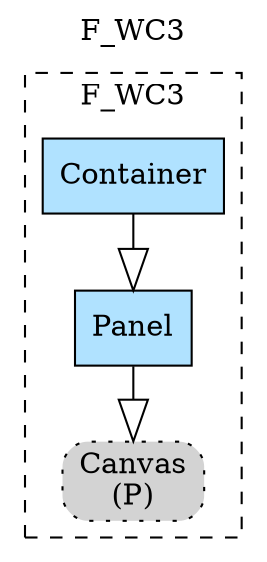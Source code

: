 digraph {graph[label=F_WC3,labelloc=tl,labelfontsize=12];
subgraph cluster_F_WC3{style=dashed;label=F_WC3;
"Container"[shape=record,fillcolor=lightskyblue1,style = filled,label="Container"];
"Panel"[shape=record,fillcolor=lightskyblue1,style = filled,label="Panel"];
"PCanvas"[shape=box,fillcolor=lightgray,style ="rounded,filled,dotted",label=<Canvas<br/>(P)>];

"Container"->"Panel"[arrowhead=onormal,arrowsize=2.0];
"Panel"->"PCanvas"[arrowhead=onormal,arrowsize=2.0];

}

}